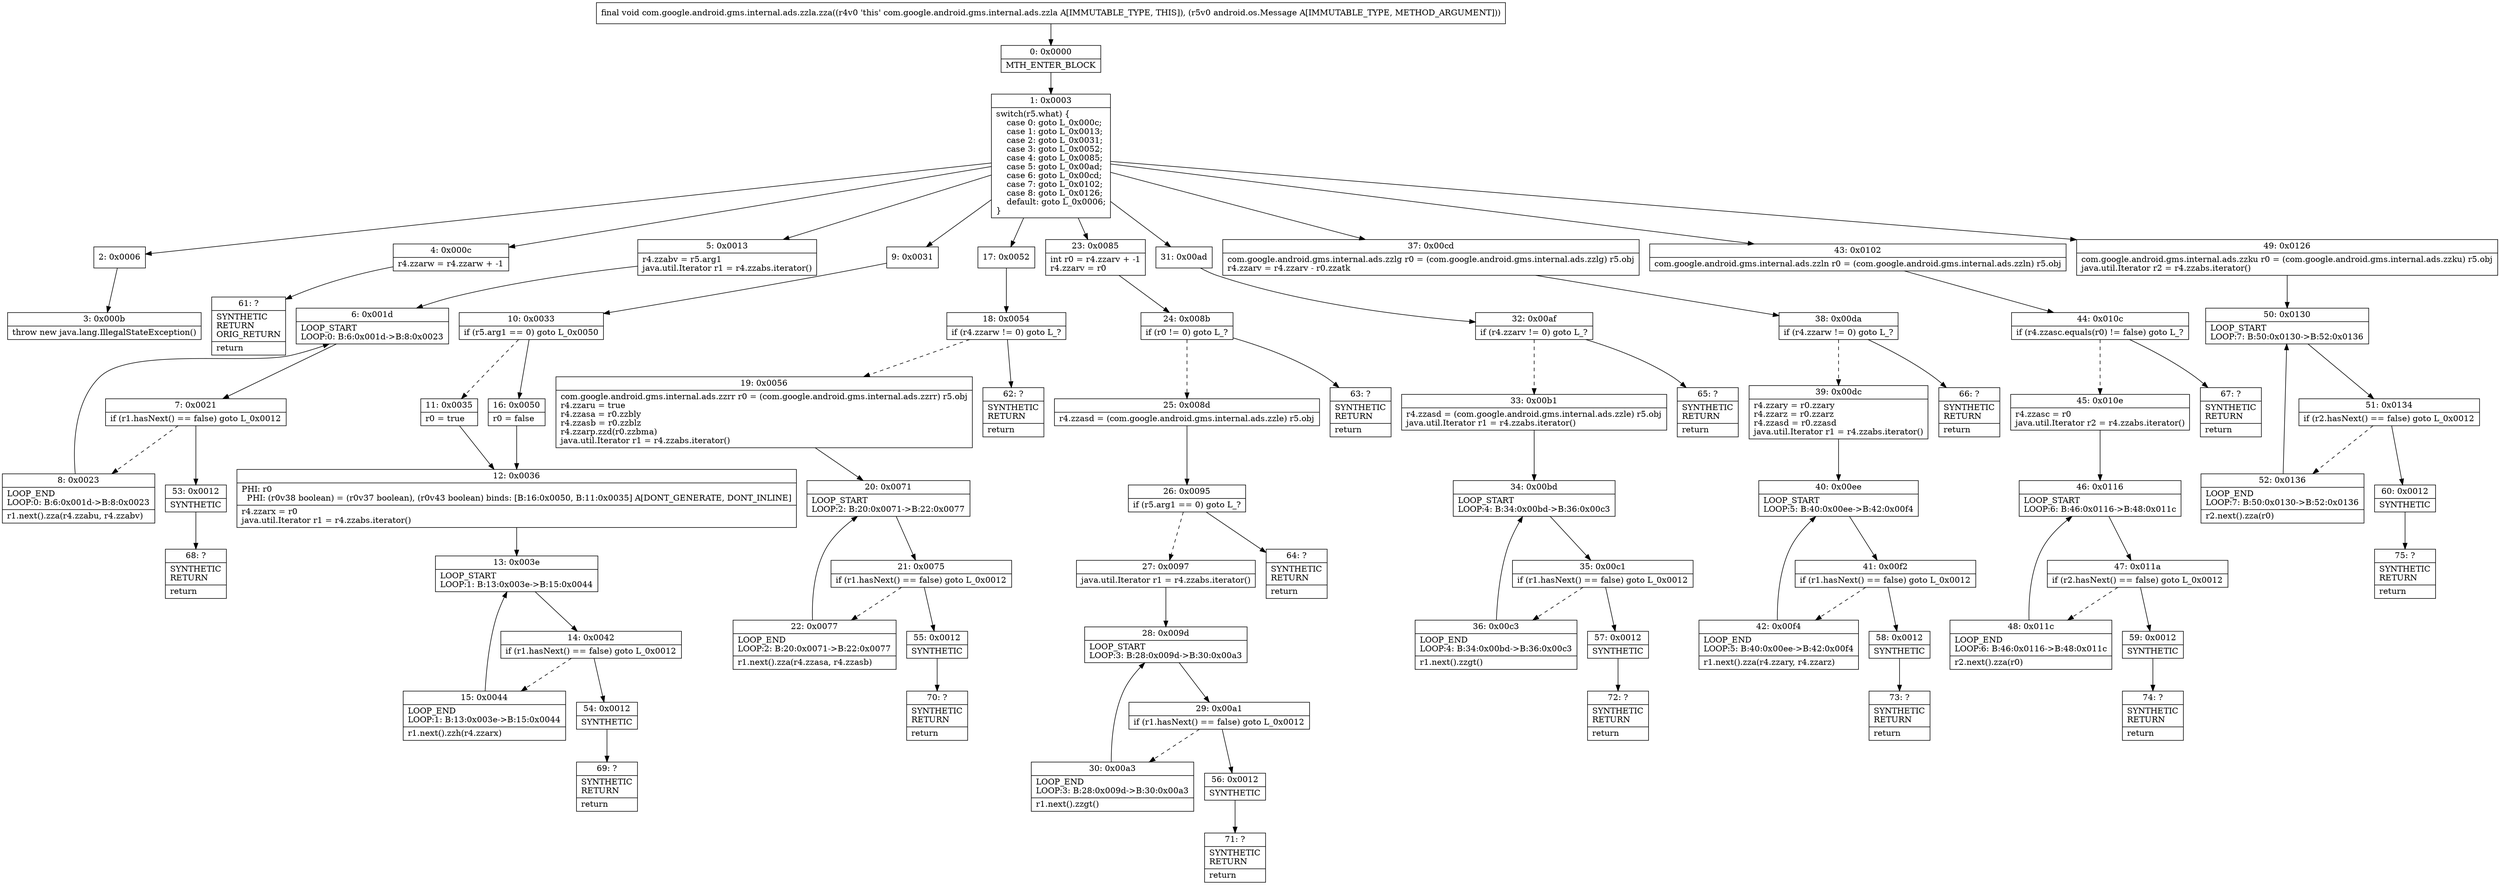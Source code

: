 digraph "CFG forcom.google.android.gms.internal.ads.zzla.zza(Landroid\/os\/Message;)V" {
Node_0 [shape=record,label="{0\:\ 0x0000|MTH_ENTER_BLOCK\l}"];
Node_1 [shape=record,label="{1\:\ 0x0003|switch(r5.what) \{\l    case 0: goto L_0x000c;\l    case 1: goto L_0x0013;\l    case 2: goto L_0x0031;\l    case 3: goto L_0x0052;\l    case 4: goto L_0x0085;\l    case 5: goto L_0x00ad;\l    case 6: goto L_0x00cd;\l    case 7: goto L_0x0102;\l    case 8: goto L_0x0126;\l    default: goto L_0x0006;\l\}\l}"];
Node_2 [shape=record,label="{2\:\ 0x0006}"];
Node_3 [shape=record,label="{3\:\ 0x000b|throw new java.lang.IllegalStateException()\l}"];
Node_4 [shape=record,label="{4\:\ 0x000c|r4.zzarw = r4.zzarw + \-1\l}"];
Node_5 [shape=record,label="{5\:\ 0x0013|r4.zzabv = r5.arg1\ljava.util.Iterator r1 = r4.zzabs.iterator()\l}"];
Node_6 [shape=record,label="{6\:\ 0x001d|LOOP_START\lLOOP:0: B:6:0x001d\-\>B:8:0x0023\l}"];
Node_7 [shape=record,label="{7\:\ 0x0021|if (r1.hasNext() == false) goto L_0x0012\l}"];
Node_8 [shape=record,label="{8\:\ 0x0023|LOOP_END\lLOOP:0: B:6:0x001d\-\>B:8:0x0023\l|r1.next().zza(r4.zzabu, r4.zzabv)\l}"];
Node_9 [shape=record,label="{9\:\ 0x0031}"];
Node_10 [shape=record,label="{10\:\ 0x0033|if (r5.arg1 == 0) goto L_0x0050\l}"];
Node_11 [shape=record,label="{11\:\ 0x0035|r0 = true\l}"];
Node_12 [shape=record,label="{12\:\ 0x0036|PHI: r0 \l  PHI: (r0v38 boolean) = (r0v37 boolean), (r0v43 boolean) binds: [B:16:0x0050, B:11:0x0035] A[DONT_GENERATE, DONT_INLINE]\l|r4.zzarx = r0\ljava.util.Iterator r1 = r4.zzabs.iterator()\l}"];
Node_13 [shape=record,label="{13\:\ 0x003e|LOOP_START\lLOOP:1: B:13:0x003e\-\>B:15:0x0044\l}"];
Node_14 [shape=record,label="{14\:\ 0x0042|if (r1.hasNext() == false) goto L_0x0012\l}"];
Node_15 [shape=record,label="{15\:\ 0x0044|LOOP_END\lLOOP:1: B:13:0x003e\-\>B:15:0x0044\l|r1.next().zzh(r4.zzarx)\l}"];
Node_16 [shape=record,label="{16\:\ 0x0050|r0 = false\l}"];
Node_17 [shape=record,label="{17\:\ 0x0052}"];
Node_18 [shape=record,label="{18\:\ 0x0054|if (r4.zzarw != 0) goto L_?\l}"];
Node_19 [shape=record,label="{19\:\ 0x0056|com.google.android.gms.internal.ads.zzrr r0 = (com.google.android.gms.internal.ads.zzrr) r5.obj\lr4.zzaru = true\lr4.zzasa = r0.zzbly\lr4.zzasb = r0.zzblz\lr4.zzarp.zzd(r0.zzbma)\ljava.util.Iterator r1 = r4.zzabs.iterator()\l}"];
Node_20 [shape=record,label="{20\:\ 0x0071|LOOP_START\lLOOP:2: B:20:0x0071\-\>B:22:0x0077\l}"];
Node_21 [shape=record,label="{21\:\ 0x0075|if (r1.hasNext() == false) goto L_0x0012\l}"];
Node_22 [shape=record,label="{22\:\ 0x0077|LOOP_END\lLOOP:2: B:20:0x0071\-\>B:22:0x0077\l|r1.next().zza(r4.zzasa, r4.zzasb)\l}"];
Node_23 [shape=record,label="{23\:\ 0x0085|int r0 = r4.zzarv + \-1\lr4.zzarv = r0\l}"];
Node_24 [shape=record,label="{24\:\ 0x008b|if (r0 != 0) goto L_?\l}"];
Node_25 [shape=record,label="{25\:\ 0x008d|r4.zzasd = (com.google.android.gms.internal.ads.zzle) r5.obj\l}"];
Node_26 [shape=record,label="{26\:\ 0x0095|if (r5.arg1 == 0) goto L_?\l}"];
Node_27 [shape=record,label="{27\:\ 0x0097|java.util.Iterator r1 = r4.zzabs.iterator()\l}"];
Node_28 [shape=record,label="{28\:\ 0x009d|LOOP_START\lLOOP:3: B:28:0x009d\-\>B:30:0x00a3\l}"];
Node_29 [shape=record,label="{29\:\ 0x00a1|if (r1.hasNext() == false) goto L_0x0012\l}"];
Node_30 [shape=record,label="{30\:\ 0x00a3|LOOP_END\lLOOP:3: B:28:0x009d\-\>B:30:0x00a3\l|r1.next().zzgt()\l}"];
Node_31 [shape=record,label="{31\:\ 0x00ad}"];
Node_32 [shape=record,label="{32\:\ 0x00af|if (r4.zzarv != 0) goto L_?\l}"];
Node_33 [shape=record,label="{33\:\ 0x00b1|r4.zzasd = (com.google.android.gms.internal.ads.zzle) r5.obj\ljava.util.Iterator r1 = r4.zzabs.iterator()\l}"];
Node_34 [shape=record,label="{34\:\ 0x00bd|LOOP_START\lLOOP:4: B:34:0x00bd\-\>B:36:0x00c3\l}"];
Node_35 [shape=record,label="{35\:\ 0x00c1|if (r1.hasNext() == false) goto L_0x0012\l}"];
Node_36 [shape=record,label="{36\:\ 0x00c3|LOOP_END\lLOOP:4: B:34:0x00bd\-\>B:36:0x00c3\l|r1.next().zzgt()\l}"];
Node_37 [shape=record,label="{37\:\ 0x00cd|com.google.android.gms.internal.ads.zzlg r0 = (com.google.android.gms.internal.ads.zzlg) r5.obj\lr4.zzarv = r4.zzarv \- r0.zzatk\l}"];
Node_38 [shape=record,label="{38\:\ 0x00da|if (r4.zzarw != 0) goto L_?\l}"];
Node_39 [shape=record,label="{39\:\ 0x00dc|r4.zzary = r0.zzary\lr4.zzarz = r0.zzarz\lr4.zzasd = r0.zzasd\ljava.util.Iterator r1 = r4.zzabs.iterator()\l}"];
Node_40 [shape=record,label="{40\:\ 0x00ee|LOOP_START\lLOOP:5: B:40:0x00ee\-\>B:42:0x00f4\l}"];
Node_41 [shape=record,label="{41\:\ 0x00f2|if (r1.hasNext() == false) goto L_0x0012\l}"];
Node_42 [shape=record,label="{42\:\ 0x00f4|LOOP_END\lLOOP:5: B:40:0x00ee\-\>B:42:0x00f4\l|r1.next().zza(r4.zzary, r4.zzarz)\l}"];
Node_43 [shape=record,label="{43\:\ 0x0102|com.google.android.gms.internal.ads.zzln r0 = (com.google.android.gms.internal.ads.zzln) r5.obj\l}"];
Node_44 [shape=record,label="{44\:\ 0x010c|if (r4.zzasc.equals(r0) != false) goto L_?\l}"];
Node_45 [shape=record,label="{45\:\ 0x010e|r4.zzasc = r0\ljava.util.Iterator r2 = r4.zzabs.iterator()\l}"];
Node_46 [shape=record,label="{46\:\ 0x0116|LOOP_START\lLOOP:6: B:46:0x0116\-\>B:48:0x011c\l}"];
Node_47 [shape=record,label="{47\:\ 0x011a|if (r2.hasNext() == false) goto L_0x0012\l}"];
Node_48 [shape=record,label="{48\:\ 0x011c|LOOP_END\lLOOP:6: B:46:0x0116\-\>B:48:0x011c\l|r2.next().zza(r0)\l}"];
Node_49 [shape=record,label="{49\:\ 0x0126|com.google.android.gms.internal.ads.zzku r0 = (com.google.android.gms.internal.ads.zzku) r5.obj\ljava.util.Iterator r2 = r4.zzabs.iterator()\l}"];
Node_50 [shape=record,label="{50\:\ 0x0130|LOOP_START\lLOOP:7: B:50:0x0130\-\>B:52:0x0136\l}"];
Node_51 [shape=record,label="{51\:\ 0x0134|if (r2.hasNext() == false) goto L_0x0012\l}"];
Node_52 [shape=record,label="{52\:\ 0x0136|LOOP_END\lLOOP:7: B:50:0x0130\-\>B:52:0x0136\l|r2.next().zza(r0)\l}"];
Node_53 [shape=record,label="{53\:\ 0x0012|SYNTHETIC\l}"];
Node_54 [shape=record,label="{54\:\ 0x0012|SYNTHETIC\l}"];
Node_55 [shape=record,label="{55\:\ 0x0012|SYNTHETIC\l}"];
Node_56 [shape=record,label="{56\:\ 0x0012|SYNTHETIC\l}"];
Node_57 [shape=record,label="{57\:\ 0x0012|SYNTHETIC\l}"];
Node_58 [shape=record,label="{58\:\ 0x0012|SYNTHETIC\l}"];
Node_59 [shape=record,label="{59\:\ 0x0012|SYNTHETIC\l}"];
Node_60 [shape=record,label="{60\:\ 0x0012|SYNTHETIC\l}"];
Node_61 [shape=record,label="{61\:\ ?|SYNTHETIC\lRETURN\lORIG_RETURN\l|return\l}"];
Node_62 [shape=record,label="{62\:\ ?|SYNTHETIC\lRETURN\l|return\l}"];
Node_63 [shape=record,label="{63\:\ ?|SYNTHETIC\lRETURN\l|return\l}"];
Node_64 [shape=record,label="{64\:\ ?|SYNTHETIC\lRETURN\l|return\l}"];
Node_65 [shape=record,label="{65\:\ ?|SYNTHETIC\lRETURN\l|return\l}"];
Node_66 [shape=record,label="{66\:\ ?|SYNTHETIC\lRETURN\l|return\l}"];
Node_67 [shape=record,label="{67\:\ ?|SYNTHETIC\lRETURN\l|return\l}"];
Node_68 [shape=record,label="{68\:\ ?|SYNTHETIC\lRETURN\l|return\l}"];
Node_69 [shape=record,label="{69\:\ ?|SYNTHETIC\lRETURN\l|return\l}"];
Node_70 [shape=record,label="{70\:\ ?|SYNTHETIC\lRETURN\l|return\l}"];
Node_71 [shape=record,label="{71\:\ ?|SYNTHETIC\lRETURN\l|return\l}"];
Node_72 [shape=record,label="{72\:\ ?|SYNTHETIC\lRETURN\l|return\l}"];
Node_73 [shape=record,label="{73\:\ ?|SYNTHETIC\lRETURN\l|return\l}"];
Node_74 [shape=record,label="{74\:\ ?|SYNTHETIC\lRETURN\l|return\l}"];
Node_75 [shape=record,label="{75\:\ ?|SYNTHETIC\lRETURN\l|return\l}"];
MethodNode[shape=record,label="{final void com.google.android.gms.internal.ads.zzla.zza((r4v0 'this' com.google.android.gms.internal.ads.zzla A[IMMUTABLE_TYPE, THIS]), (r5v0 android.os.Message A[IMMUTABLE_TYPE, METHOD_ARGUMENT])) }"];
MethodNode -> Node_0;
Node_0 -> Node_1;
Node_1 -> Node_2;
Node_1 -> Node_4;
Node_1 -> Node_5;
Node_1 -> Node_9;
Node_1 -> Node_17;
Node_1 -> Node_23;
Node_1 -> Node_31;
Node_1 -> Node_37;
Node_1 -> Node_43;
Node_1 -> Node_49;
Node_2 -> Node_3;
Node_4 -> Node_61;
Node_5 -> Node_6;
Node_6 -> Node_7;
Node_7 -> Node_8[style=dashed];
Node_7 -> Node_53;
Node_8 -> Node_6;
Node_9 -> Node_10;
Node_10 -> Node_11[style=dashed];
Node_10 -> Node_16;
Node_11 -> Node_12;
Node_12 -> Node_13;
Node_13 -> Node_14;
Node_14 -> Node_15[style=dashed];
Node_14 -> Node_54;
Node_15 -> Node_13;
Node_16 -> Node_12;
Node_17 -> Node_18;
Node_18 -> Node_19[style=dashed];
Node_18 -> Node_62;
Node_19 -> Node_20;
Node_20 -> Node_21;
Node_21 -> Node_22[style=dashed];
Node_21 -> Node_55;
Node_22 -> Node_20;
Node_23 -> Node_24;
Node_24 -> Node_25[style=dashed];
Node_24 -> Node_63;
Node_25 -> Node_26;
Node_26 -> Node_27[style=dashed];
Node_26 -> Node_64;
Node_27 -> Node_28;
Node_28 -> Node_29;
Node_29 -> Node_30[style=dashed];
Node_29 -> Node_56;
Node_30 -> Node_28;
Node_31 -> Node_32;
Node_32 -> Node_33[style=dashed];
Node_32 -> Node_65;
Node_33 -> Node_34;
Node_34 -> Node_35;
Node_35 -> Node_36[style=dashed];
Node_35 -> Node_57;
Node_36 -> Node_34;
Node_37 -> Node_38;
Node_38 -> Node_39[style=dashed];
Node_38 -> Node_66;
Node_39 -> Node_40;
Node_40 -> Node_41;
Node_41 -> Node_42[style=dashed];
Node_41 -> Node_58;
Node_42 -> Node_40;
Node_43 -> Node_44;
Node_44 -> Node_45[style=dashed];
Node_44 -> Node_67;
Node_45 -> Node_46;
Node_46 -> Node_47;
Node_47 -> Node_48[style=dashed];
Node_47 -> Node_59;
Node_48 -> Node_46;
Node_49 -> Node_50;
Node_50 -> Node_51;
Node_51 -> Node_52[style=dashed];
Node_51 -> Node_60;
Node_52 -> Node_50;
Node_53 -> Node_68;
Node_54 -> Node_69;
Node_55 -> Node_70;
Node_56 -> Node_71;
Node_57 -> Node_72;
Node_58 -> Node_73;
Node_59 -> Node_74;
Node_60 -> Node_75;
}

